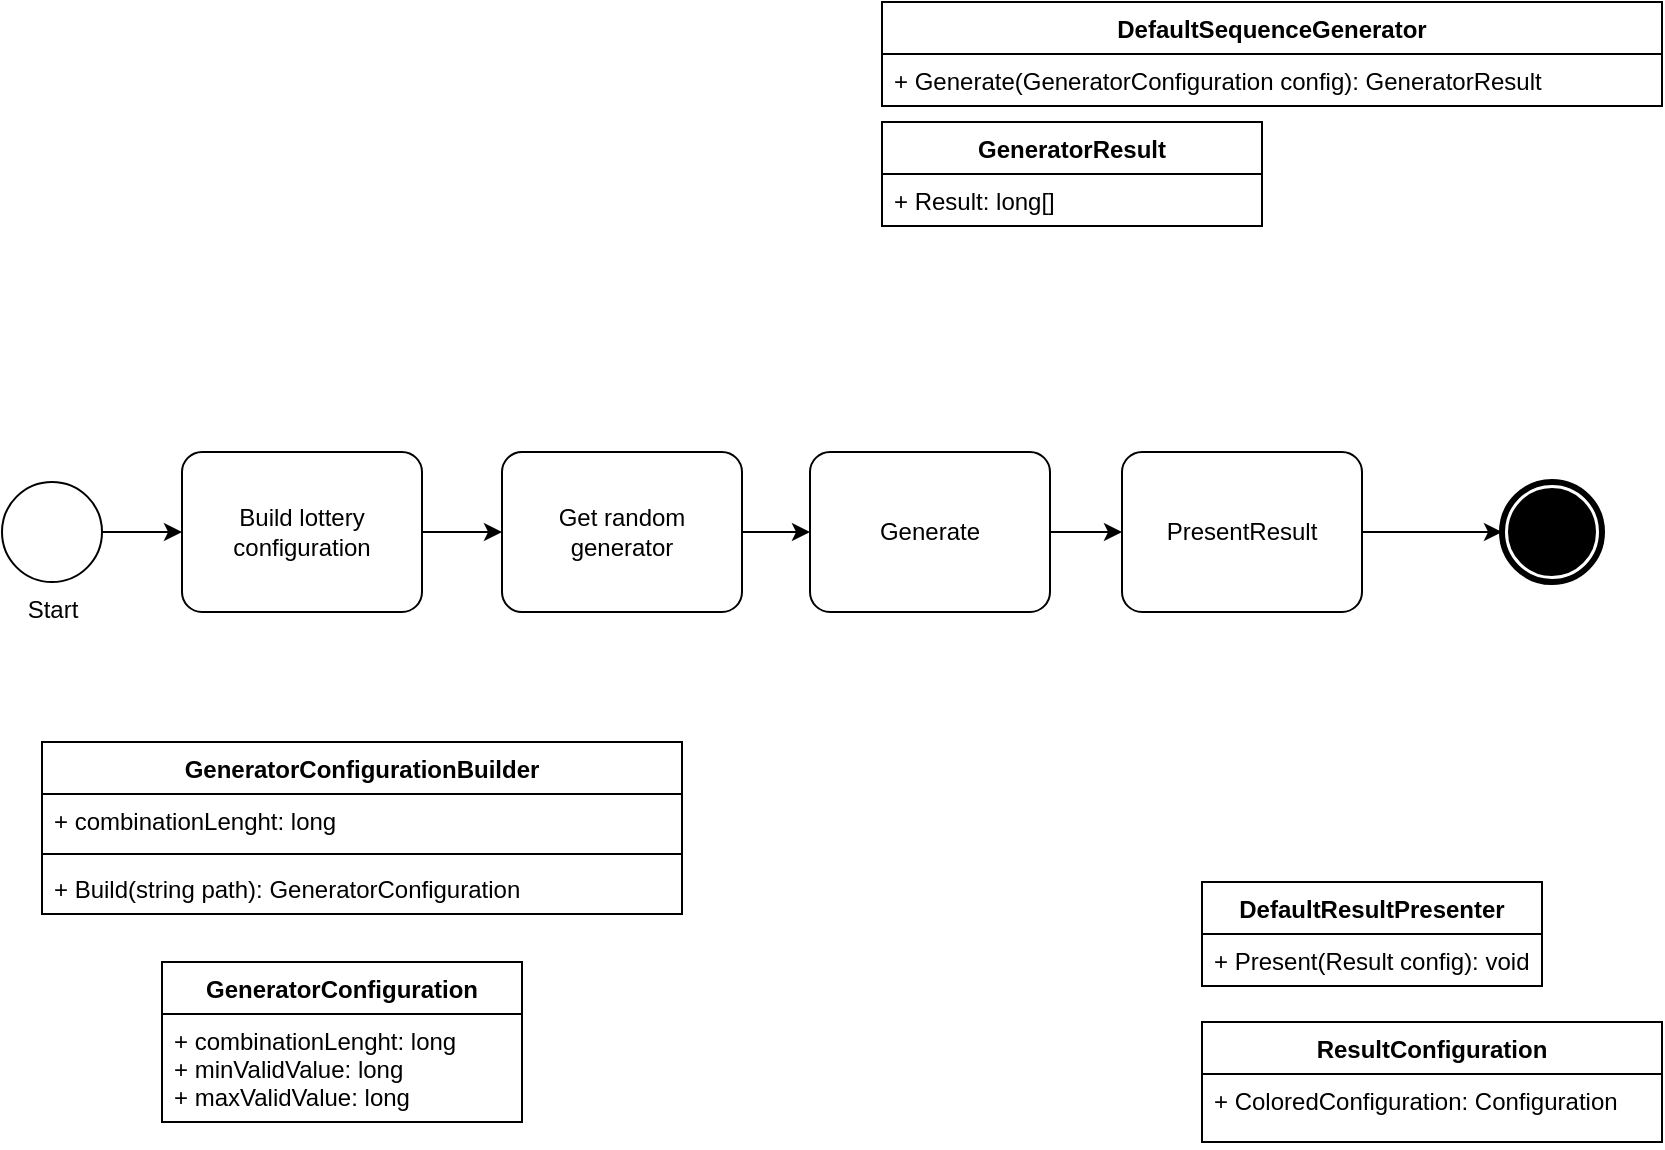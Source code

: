 <mxfile version="14.7.7" type="device"><diagram id="A6M9iQib7vN8Re1y48Zs" name="Page-1"><mxGraphModel dx="3555" dy="2063" grid="1" gridSize="10" guides="1" tooltips="1" connect="1" arrows="1" fold="1" page="1" pageScale="1" pageWidth="827" pageHeight="1169" math="0" shadow="0"><root><mxCell id="0"/><mxCell id="1" parent="0"/><mxCell id="pfDJh73boSIzf94O_klM-3" value="" style="edgeStyle=orthogonalEdgeStyle;rounded=0;orthogonalLoop=1;jettySize=auto;html=1;" edge="1" parent="1" source="pfDJh73boSIzf94O_klM-1" target="pfDJh73boSIzf94O_klM-2"><mxGeometry relative="1" as="geometry"/></mxCell><mxCell id="pfDJh73boSIzf94O_klM-1" value="Start" style="points=[[0.145,0.145,0],[0.5,0,0],[0.855,0.145,0],[1,0.5,0],[0.855,0.855,0],[0.5,1,0],[0.145,0.855,0],[0,0.5,0]];shape=mxgraph.bpmn.event;html=1;verticalLabelPosition=bottom;labelBackgroundColor=#ffffff;verticalAlign=top;align=center;perimeter=ellipsePerimeter;outlineConnect=0;aspect=fixed;outline=standard;symbol=general;" vertex="1" parent="1"><mxGeometry x="10" y="340" width="50" height="50" as="geometry"/></mxCell><mxCell id="pfDJh73boSIzf94O_klM-42" style="edgeStyle=orthogonalEdgeStyle;rounded=0;orthogonalLoop=1;jettySize=auto;html=1;entryX=0;entryY=0.5;entryDx=0;entryDy=0;entryPerimeter=0;" edge="1" parent="1" source="pfDJh73boSIzf94O_klM-2" target="pfDJh73boSIzf94O_klM-4"><mxGeometry relative="1" as="geometry"/></mxCell><mxCell id="pfDJh73boSIzf94O_klM-2" value="Build lottery configuration" style="points=[[0.25,0,0],[0.5,0,0],[0.75,0,0],[1,0.25,0],[1,0.5,0],[1,0.75,0],[0.75,1,0],[0.5,1,0],[0.25,1,0],[0,0.75,0],[0,0.5,0],[0,0.25,0]];shape=mxgraph.bpmn.task;whiteSpace=wrap;rectStyle=rounded;size=10;taskMarker=abstract;" vertex="1" parent="1"><mxGeometry x="100" y="325" width="120" height="80" as="geometry"/></mxCell><mxCell id="pfDJh73boSIzf94O_klM-7" style="edgeStyle=orthogonalEdgeStyle;rounded=0;orthogonalLoop=1;jettySize=auto;html=1;" edge="1" parent="1" source="pfDJh73boSIzf94O_klM-4" target="pfDJh73boSIzf94O_klM-6"><mxGeometry relative="1" as="geometry"/></mxCell><mxCell id="pfDJh73boSIzf94O_klM-4" value="Get random generator" style="points=[[0.25,0,0],[0.5,0,0],[0.75,0,0],[1,0.25,0],[1,0.5,0],[1,0.75,0],[0.75,1,0],[0.5,1,0],[0.25,1,0],[0,0.75,0],[0,0.5,0],[0,0.25,0]];shape=mxgraph.bpmn.task;whiteSpace=wrap;rectStyle=rounded;size=10;taskMarker=abstract;" vertex="1" parent="1"><mxGeometry x="260" y="325" width="120" height="80" as="geometry"/></mxCell><mxCell id="pfDJh73boSIzf94O_klM-9" style="edgeStyle=orthogonalEdgeStyle;rounded=0;orthogonalLoop=1;jettySize=auto;html=1;" edge="1" parent="1" source="pfDJh73boSIzf94O_klM-6" target="pfDJh73boSIzf94O_klM-8"><mxGeometry relative="1" as="geometry"/></mxCell><mxCell id="pfDJh73boSIzf94O_klM-6" value="Generate" style="points=[[0.25,0,0],[0.5,0,0],[0.75,0,0],[1,0.25,0],[1,0.5,0],[1,0.75,0],[0.75,1,0],[0.5,1,0],[0.25,1,0],[0,0.75,0],[0,0.5,0],[0,0.25,0]];shape=mxgraph.bpmn.task;whiteSpace=wrap;rectStyle=rounded;size=10;taskMarker=abstract;" vertex="1" parent="1"><mxGeometry x="414" y="325" width="120" height="80" as="geometry"/></mxCell><mxCell id="pfDJh73boSIzf94O_klM-11" style="edgeStyle=orthogonalEdgeStyle;rounded=0;orthogonalLoop=1;jettySize=auto;html=1;" edge="1" parent="1" source="pfDJh73boSIzf94O_klM-8" target="pfDJh73boSIzf94O_klM-10"><mxGeometry relative="1" as="geometry"/></mxCell><mxCell id="pfDJh73boSIzf94O_klM-8" value="PresentResult" style="points=[[0.25,0,0],[0.5,0,0],[0.75,0,0],[1,0.25,0],[1,0.5,0],[1,0.75,0],[0.75,1,0],[0.5,1,0],[0.25,1,0],[0,0.75,0],[0,0.5,0],[0,0.25,0]];shape=mxgraph.bpmn.task;whiteSpace=wrap;rectStyle=rounded;size=10;taskMarker=abstract;" vertex="1" parent="1"><mxGeometry x="570" y="325" width="120" height="80" as="geometry"/></mxCell><mxCell id="pfDJh73boSIzf94O_klM-10" value="" style="points=[[0.145,0.145,0],[0.5,0,0],[0.855,0.145,0],[1,0.5,0],[0.855,0.855,0],[0.5,1,0],[0.145,0.855,0],[0,0.5,0]];shape=mxgraph.bpmn.event;html=1;verticalLabelPosition=bottom;labelBackgroundColor=#ffffff;verticalAlign=top;align=center;perimeter=ellipsePerimeter;outlineConnect=0;aspect=fixed;outline=end;symbol=terminate;" vertex="1" parent="1"><mxGeometry x="760" y="340" width="50" height="50" as="geometry"/></mxCell><mxCell id="pfDJh73boSIzf94O_klM-12" value="GeneratorConfigurationBuilder" style="swimlane;fontStyle=1;align=center;verticalAlign=top;childLayout=stackLayout;horizontal=1;startSize=26;horizontalStack=0;resizeParent=1;resizeParentMax=0;resizeLast=0;collapsible=1;marginBottom=0;" vertex="1" parent="1"><mxGeometry x="30" y="470" width="320" height="86" as="geometry"/></mxCell><mxCell id="pfDJh73boSIzf94O_klM-13" value="+ combinationLenght: long" style="text;strokeColor=none;fillColor=none;align=left;verticalAlign=top;spacingLeft=4;spacingRight=4;overflow=hidden;rotatable=0;points=[[0,0.5],[1,0.5]];portConstraint=eastwest;" vertex="1" parent="pfDJh73boSIzf94O_klM-12"><mxGeometry y="26" width="320" height="26" as="geometry"/></mxCell><mxCell id="pfDJh73boSIzf94O_klM-14" value="" style="line;strokeWidth=1;fillColor=none;align=left;verticalAlign=middle;spacingTop=-1;spacingLeft=3;spacingRight=3;rotatable=0;labelPosition=right;points=[];portConstraint=eastwest;" vertex="1" parent="pfDJh73boSIzf94O_klM-12"><mxGeometry y="52" width="320" height="8" as="geometry"/></mxCell><mxCell id="pfDJh73boSIzf94O_klM-15" value="+ Build(string path): GeneratorConfiguration" style="text;strokeColor=none;fillColor=none;align=left;verticalAlign=top;spacingLeft=4;spacingRight=4;overflow=hidden;rotatable=0;points=[[0,0.5],[1,0.5]];portConstraint=eastwest;" vertex="1" parent="pfDJh73boSIzf94O_klM-12"><mxGeometry y="60" width="320" height="26" as="geometry"/></mxCell><mxCell id="pfDJh73boSIzf94O_klM-18" value="GeneratorConfiguration" style="swimlane;fontStyle=1;align=center;verticalAlign=top;childLayout=stackLayout;horizontal=1;startSize=26;horizontalStack=0;resizeParent=1;resizeParentMax=0;resizeLast=0;collapsible=1;marginBottom=0;" vertex="1" parent="1"><mxGeometry x="90" y="580" width="180" height="80" as="geometry"/></mxCell><mxCell id="pfDJh73boSIzf94O_klM-19" value="+ combinationLenght: long&#10;+ minValidValue: long&#10;+ maxValidValue: long" style="text;strokeColor=none;fillColor=none;align=left;verticalAlign=top;spacingLeft=4;spacingRight=4;overflow=hidden;rotatable=0;points=[[0,0.5],[1,0.5]];portConstraint=eastwest;" vertex="1" parent="pfDJh73boSIzf94O_klM-18"><mxGeometry y="26" width="180" height="54" as="geometry"/></mxCell><mxCell id="pfDJh73boSIzf94O_klM-27" value="DefaultSequenceGenerator&#10;" style="swimlane;fontStyle=1;align=center;verticalAlign=top;childLayout=stackLayout;horizontal=1;startSize=26;horizontalStack=0;resizeParent=1;resizeParentMax=0;resizeLast=0;collapsible=1;marginBottom=0;" vertex="1" parent="1"><mxGeometry x="450" y="100" width="390" height="52" as="geometry"/></mxCell><mxCell id="pfDJh73boSIzf94O_klM-30" value="+ Generate(GeneratorConfiguration config): GeneratorResult" style="text;strokeColor=none;fillColor=none;align=left;verticalAlign=top;spacingLeft=4;spacingRight=4;overflow=hidden;rotatable=0;points=[[0,0.5],[1,0.5]];portConstraint=eastwest;" vertex="1" parent="pfDJh73boSIzf94O_klM-27"><mxGeometry y="26" width="390" height="26" as="geometry"/></mxCell><mxCell id="pfDJh73boSIzf94O_klM-32" value="GeneratorResult" style="swimlane;fontStyle=1;align=center;verticalAlign=top;childLayout=stackLayout;horizontal=1;startSize=26;horizontalStack=0;resizeParent=1;resizeParentMax=0;resizeLast=0;collapsible=1;marginBottom=0;" vertex="1" parent="1"><mxGeometry x="450" y="160" width="190" height="52" as="geometry"/></mxCell><mxCell id="pfDJh73boSIzf94O_klM-33" value="+ Result: long[]" style="text;strokeColor=none;fillColor=none;align=left;verticalAlign=top;spacingLeft=4;spacingRight=4;overflow=hidden;rotatable=0;points=[[0,0.5],[1,0.5]];portConstraint=eastwest;" vertex="1" parent="pfDJh73boSIzf94O_klM-32"><mxGeometry y="26" width="190" height="26" as="geometry"/></mxCell><mxCell id="pfDJh73boSIzf94O_klM-40" value="DefaultResultPresenter&#10;" style="swimlane;fontStyle=1;align=center;verticalAlign=top;childLayout=stackLayout;horizontal=1;startSize=26;horizontalStack=0;resizeParent=1;resizeParentMax=0;resizeLast=0;collapsible=1;marginBottom=0;" vertex="1" parent="1"><mxGeometry x="610" y="540" width="170" height="52" as="geometry"/></mxCell><mxCell id="pfDJh73boSIzf94O_klM-41" value="+ Present(Result config): void" style="text;strokeColor=none;fillColor=none;align=left;verticalAlign=top;spacingLeft=4;spacingRight=4;overflow=hidden;rotatable=0;points=[[0,0.5],[1,0.5]];portConstraint=eastwest;" vertex="1" parent="pfDJh73boSIzf94O_klM-40"><mxGeometry y="26" width="170" height="26" as="geometry"/></mxCell><mxCell id="pfDJh73boSIzf94O_klM-43" value="ResultConfiguration" style="swimlane;fontStyle=1;align=center;verticalAlign=top;childLayout=stackLayout;horizontal=1;startSize=26;horizontalStack=0;resizeParent=1;resizeParentMax=0;resizeLast=0;collapsible=1;marginBottom=0;" vertex="1" parent="1"><mxGeometry x="610" y="610" width="230" height="60" as="geometry"/></mxCell><mxCell id="pfDJh73boSIzf94O_klM-44" value="+ ColoredConfiguration: Configuration" style="text;strokeColor=none;fillColor=none;align=left;verticalAlign=top;spacingLeft=4;spacingRight=4;overflow=hidden;rotatable=0;points=[[0,0.5],[1,0.5]];portConstraint=eastwest;" vertex="1" parent="pfDJh73boSIzf94O_klM-43"><mxGeometry y="26" width="230" height="34" as="geometry"/></mxCell></root></mxGraphModel></diagram></mxfile>